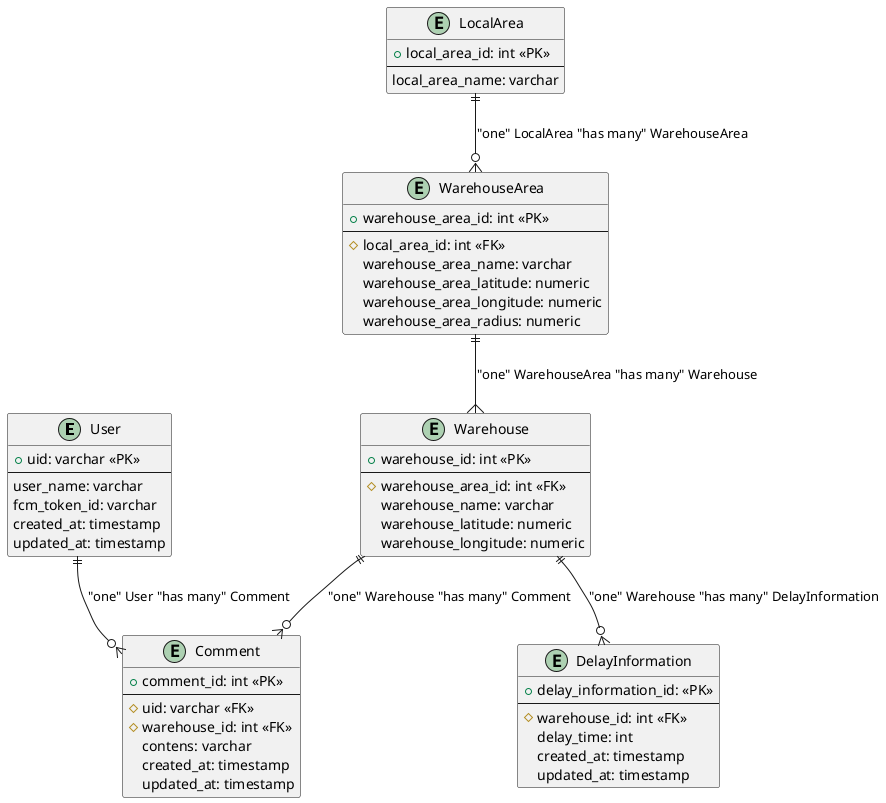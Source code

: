 @startuml fleet-tracker

entity User as "User" {
    + uid: varchar <<PK>>
    --
    user_name: varchar
    fcm_token_id: varchar
    created_at: timestamp
    updated_at: timestamp
}

entity LocalArea as "LocalArea" {
    + local_area_id: int <<PK>>
    --
    local_area_name: varchar
}

entity WarehouseArea as "WarehouseArea" {
    + warehouse_area_id: int <<PK>>
    --
    # local_area_id: int <<FK>>
    warehouse_area_name: varchar
    warehouse_area_latitude: numeric
    warehouse_area_longitude: numeric
    warehouse_area_radius: numeric
}

entity Warehouse as "Warehouse" {
    + warehouse_id: int <<PK>>
    --
    # warehouse_area_id: int <<FK>>
    warehouse_name: varchar
    warehouse_latitude: numeric
    warehouse_longitude: numeric
}

entity DelayInformation as "DelayInformation" {
    + delay_information_id: <<PK>>
    --
    # warehouse_id: int <<FK>>
    delay_time: int
    created_at: timestamp
    updated_at: timestamp
}

entity Comment as "Comment" {
    + comment_id: int <<PK>>
    --
    # uid: varchar <<FK>>
    # warehouse_id: int <<FK>>
    contens: varchar
    created_at: timestamp
    updated_at: timestamp
}

"LocalArea" ||--o{ "WarehouseArea" : "one" LocalArea "has many" WarehouseArea
"WarehouseArea" ||--{ "Warehouse" : "one" WarehouseArea "has many" Warehouse
"Warehouse" ||--o{ "DelayInformation" : "one" Warehouse "has many" DelayInformation
"User" ||--o{ "Comment" : "one" User "has many" Comment
"Warehouse" ||--o{ "Comment" : "one" Warehouse "has many" Comment

@enduml